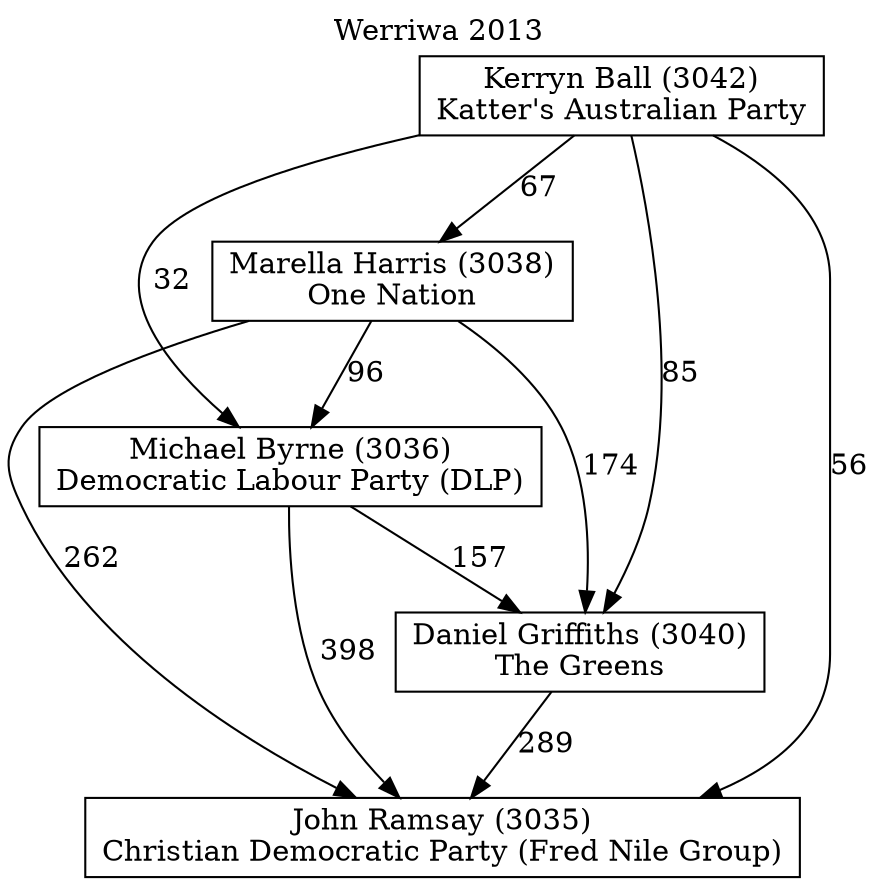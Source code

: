 // House preference flow
digraph "John Ramsay (3035)_Werriwa_2013" {
	graph [label="Werriwa 2013" labelloc=t mclimit=10]
	node [shape=box]
	"John Ramsay (3035)" [label="John Ramsay (3035)
Christian Democratic Party (Fred Nile Group)"]
	"Daniel Griffiths (3040)" [label="Daniel Griffiths (3040)
The Greens"]
	"Michael Byrne (3036)" [label="Michael Byrne (3036)
Democratic Labour Party (DLP)"]
	"Marella Harris (3038)" [label="Marella Harris (3038)
One Nation"]
	"Kerryn Ball (3042)" [label="Kerryn Ball (3042)
Katter's Australian Party"]
	"Daniel Griffiths (3040)" -> "John Ramsay (3035)" [label=289]
	"Michael Byrne (3036)" -> "Daniel Griffiths (3040)" [label=157]
	"Marella Harris (3038)" -> "Michael Byrne (3036)" [label=96]
	"Kerryn Ball (3042)" -> "Marella Harris (3038)" [label=67]
	"Michael Byrne (3036)" -> "John Ramsay (3035)" [label=398]
	"Marella Harris (3038)" -> "John Ramsay (3035)" [label=262]
	"Kerryn Ball (3042)" -> "John Ramsay (3035)" [label=56]
	"Kerryn Ball (3042)" -> "Michael Byrne (3036)" [label=32]
	"Marella Harris (3038)" -> "Daniel Griffiths (3040)" [label=174]
	"Kerryn Ball (3042)" -> "Daniel Griffiths (3040)" [label=85]
}
